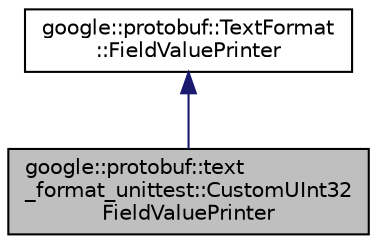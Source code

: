 digraph "google::protobuf::text_format_unittest::CustomUInt32FieldValuePrinter"
{
 // LATEX_PDF_SIZE
  edge [fontname="Helvetica",fontsize="10",labelfontname="Helvetica",labelfontsize="10"];
  node [fontname="Helvetica",fontsize="10",shape=record];
  Node1 [label="google::protobuf::text\l_format_unittest::CustomUInt32\lFieldValuePrinter",height=0.2,width=0.4,color="black", fillcolor="grey75", style="filled", fontcolor="black",tooltip=" "];
  Node2 -> Node1 [dir="back",color="midnightblue",fontsize="10",style="solid",fontname="Helvetica"];
  Node2 [label="google::protobuf::TextFormat\l::FieldValuePrinter",height=0.2,width=0.4,color="black", fillcolor="white", style="filled",URL="$classgoogle_1_1protobuf_1_1TextFormat_1_1FieldValuePrinter.html",tooltip=" "];
}
